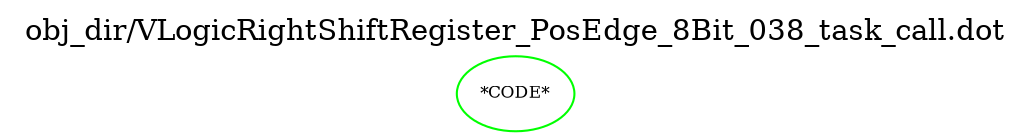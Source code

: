 digraph v3graph {
	graph	[label="obj_dir/VLogicRightShiftRegister_PosEdge_8Bit_038_task_call.dot",
		 labelloc=t, labeljust=l,
		 //size="7.5,10",
		 rankdir=TB];
	n0	[fontsize=8 label="*CODE*", color=green];
}
